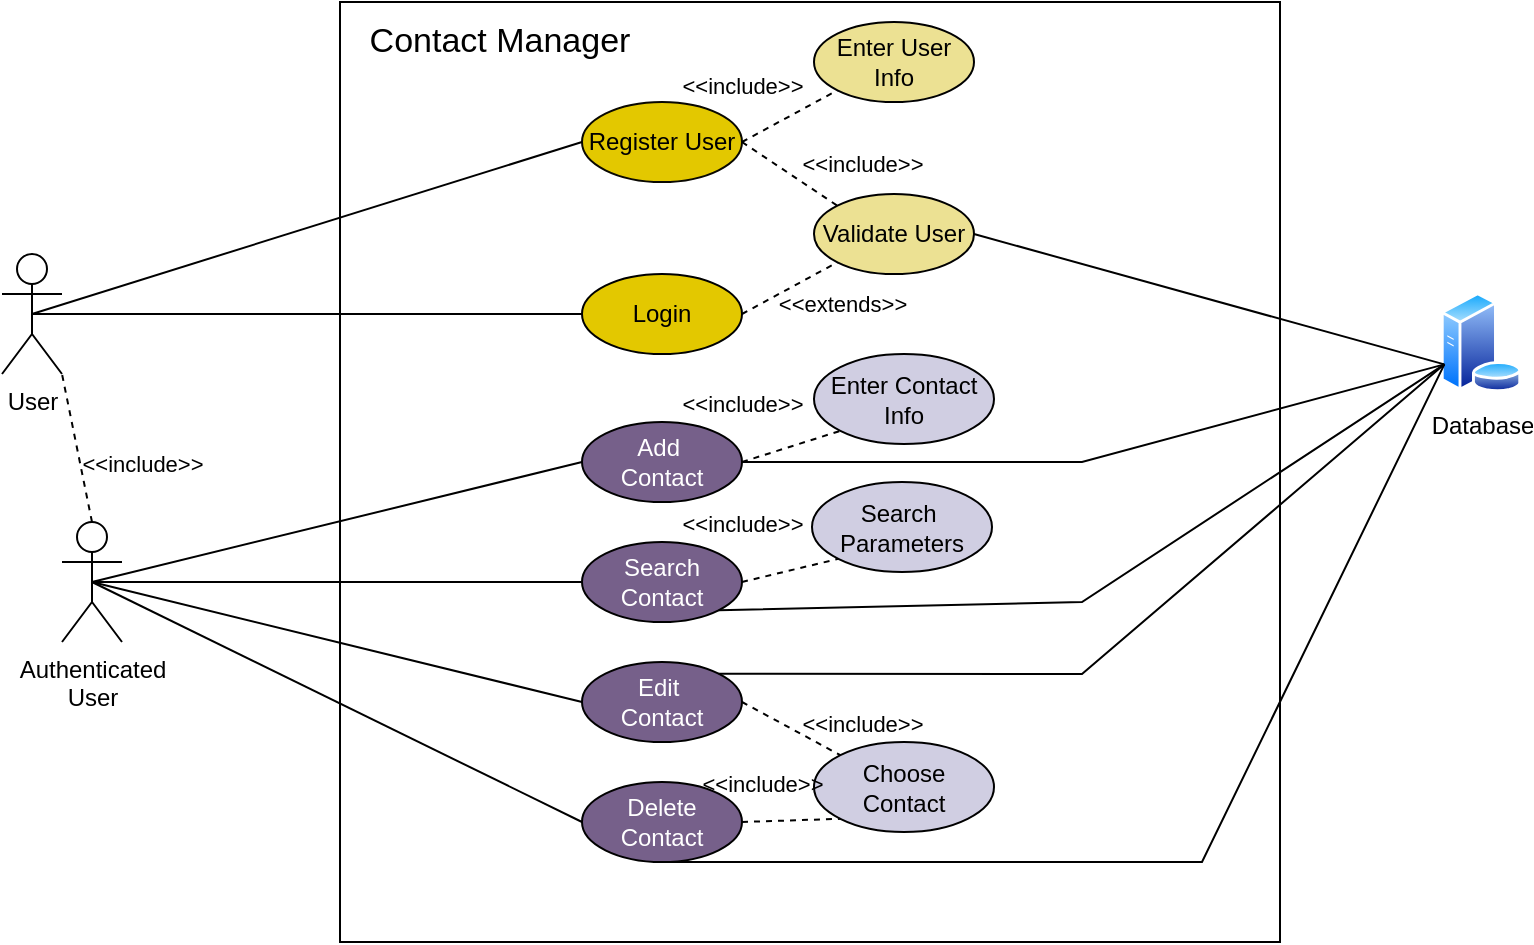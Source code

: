 <mxfile version="28.1.2">
  <diagram name="Page-1" id="9ShDZQBjmOogpMmFfuTc">
    <mxGraphModel dx="1074" dy="745" grid="1" gridSize="10" guides="1" tooltips="1" connect="1" arrows="1" fold="1" page="1" pageScale="1" pageWidth="850" pageHeight="1100" math="0" shadow="0">
      <root>
        <mxCell id="0" />
        <mxCell id="1" parent="0" />
        <mxCell id="Nvel9qnSEQth3nOyBZjf-1" value="" style="whiteSpace=wrap;html=1;aspect=fixed;" vertex="1" parent="1">
          <mxGeometry x="189" y="110" width="470" height="470" as="geometry" />
        </mxCell>
        <mxCell id="Nvel9qnSEQth3nOyBZjf-2" value="User" style="shape=umlActor;verticalLabelPosition=bottom;verticalAlign=top;html=1;outlineConnect=0;" vertex="1" parent="1">
          <mxGeometry x="20" y="236" width="30" height="60" as="geometry" />
        </mxCell>
        <mxCell id="Nvel9qnSEQth3nOyBZjf-3" value="Database" style="image;aspect=fixed;perimeter=ellipsePerimeter;html=1;align=center;shadow=0;dashed=0;spacingTop=3;image=img/lib/active_directory/database_server.svg;" vertex="1" parent="1">
          <mxGeometry x="739" y="255" width="41" height="50" as="geometry" />
        </mxCell>
        <mxCell id="Nvel9qnSEQth3nOyBZjf-4" value="Login" style="ellipse;whiteSpace=wrap;html=1;fillColor=#e3c800;fontColor=#000000;strokeColor=#000000;" vertex="1" parent="1">
          <mxGeometry x="310" y="246" width="80" height="40" as="geometry" />
        </mxCell>
        <mxCell id="Nvel9qnSEQth3nOyBZjf-5" value="Register User" style="ellipse;whiteSpace=wrap;html=1;fillColor=#e3c800;fontColor=#000000;strokeColor=light-dark(#090801, #8d7600);perimeterSpacing=0;" vertex="1" parent="1">
          <mxGeometry x="310" y="160" width="80" height="40" as="geometry" />
        </mxCell>
        <mxCell id="Nvel9qnSEQth3nOyBZjf-7" value="Enter User Info" style="ellipse;whiteSpace=wrap;html=1;fillColor=light-dark(#ece193, #675000);fontColor=#000000;strokeColor=light-dark(#000000, #cbb9dd);" vertex="1" parent="1">
          <mxGeometry x="426" y="120" width="80" height="40" as="geometry" />
        </mxCell>
        <mxCell id="Nvel9qnSEQth3nOyBZjf-13" value="Validate User" style="ellipse;whiteSpace=wrap;html=1;fillColor=light-dark(#ece193, #ededed);strokeColor=light-dark(#000000, #cbb9dd);" vertex="1" parent="1">
          <mxGeometry x="426" y="206" width="80" height="40" as="geometry" />
        </mxCell>
        <mxCell id="Nvel9qnSEQth3nOyBZjf-18" value="&lt;font style=&quot;font-size: 17px;&quot;&gt;Contact Manager&lt;/font&gt;" style="text;html=1;align=center;verticalAlign=middle;whiteSpace=wrap;rounded=0;" vertex="1" parent="1">
          <mxGeometry x="189" y="110" width="160" height="40" as="geometry" />
        </mxCell>
        <mxCell id="Nvel9qnSEQth3nOyBZjf-19" value="Add&amp;nbsp;&lt;div&gt;Contact&lt;span style=&quot;color: rgba(0, 0, 0, 0); font-family: monospace; font-size: 0px; text-align: start; text-wrap-mode: nowrap;&quot;&gt;%3CmxGraphModel%3E%3Croot%3E%3CmxCell%20id%3D%220%22%2F%3E%3CmxCell%20id%3D%221%22%20parent%3D%220%22%2F%3E%3CmxCell%20id%3D%222%22%20value%3D%22Login%22%20style%3D%22ellipse%3BwhiteSpace%3Dwrap%3Bhtml%3D1%3B%22%20vertex%3D%221%22%20parent%3D%221%22%3E%3CmxGeometry%20x%3D%22130%22%20y%3D%22220%22%20width%3D%2280%22%20height%3D%2240%22%20as%3D%22geometry%22%2F%3E%3C%2FmxCell%3E%3C%2Froot%3E%3C%2FmxGraphModel%3E&lt;/span&gt;&lt;/div&gt;" style="ellipse;whiteSpace=wrap;html=1;fillColor=#76608a;fontColor=#ffffff;strokeColor=light-dark(#000000, #cbb9dd);" vertex="1" parent="1">
          <mxGeometry x="310" y="320" width="80" height="40" as="geometry" />
        </mxCell>
        <mxCell id="Nvel9qnSEQth3nOyBZjf-20" value="Edit&amp;nbsp;&lt;div&gt;Contact&lt;/div&gt;" style="ellipse;whiteSpace=wrap;html=1;fillColor=#76608a;fontColor=#ffffff;strokeColor=light-dark(#000000, #cbb9dd);" vertex="1" parent="1">
          <mxGeometry x="310" y="440" width="80" height="40" as="geometry" />
        </mxCell>
        <mxCell id="Nvel9qnSEQth3nOyBZjf-21" value="Delete Contact" style="ellipse;whiteSpace=wrap;html=1;fillColor=#76608a;fontColor=#ffffff;strokeColor=light-dark(#000000, #cbb9dd);" vertex="1" parent="1">
          <mxGeometry x="310" y="500" width="80" height="40" as="geometry" />
        </mxCell>
        <mxCell id="Nvel9qnSEQth3nOyBZjf-27" value="Search&lt;div&gt;Contact&lt;/div&gt;" style="ellipse;whiteSpace=wrap;html=1;fillColor=#76608a;fontColor=#ffffff;strokeColor=light-dark(#000000, #cbb9dd);" vertex="1" parent="1">
          <mxGeometry x="310" y="380" width="80" height="40" as="geometry" />
        </mxCell>
        <mxCell id="Nvel9qnSEQth3nOyBZjf-35" value="" style="endArrow=none;html=1;rounded=0;entryX=0;entryY=0.5;entryDx=0;entryDy=0;exitX=0.5;exitY=0.5;exitDx=0;exitDy=0;exitPerimeter=0;endFill=0;" edge="1" parent="1" source="Nvel9qnSEQth3nOyBZjf-2" target="Nvel9qnSEQth3nOyBZjf-4">
          <mxGeometry width="50" height="50" relative="1" as="geometry">
            <mxPoint x="240" y="320" as="sourcePoint" />
            <mxPoint x="435" y="370" as="targetPoint" />
          </mxGeometry>
        </mxCell>
        <mxCell id="Nvel9qnSEQth3nOyBZjf-40" value="" style="endArrow=none;html=1;rounded=0;exitX=0.5;exitY=0.5;exitDx=0;exitDy=0;exitPerimeter=0;entryX=0;entryY=0.5;entryDx=0;entryDy=0;endFill=0;" edge="1" parent="1" source="Nvel9qnSEQth3nOyBZjf-2" target="Nvel9qnSEQth3nOyBZjf-5">
          <mxGeometry width="50" height="50" relative="1" as="geometry">
            <mxPoint x="420" y="370" as="sourcePoint" />
            <mxPoint x="470" y="320" as="targetPoint" />
          </mxGeometry>
        </mxCell>
        <mxCell id="Nvel9qnSEQth3nOyBZjf-51" value="&amp;lt;&amp;lt;include&amp;gt;&amp;gt;" style="html=1;verticalAlign=bottom;labelBackgroundColor=none;endArrow=none;endFill=0;dashed=1;rounded=0;exitX=1;exitY=0.5;exitDx=0;exitDy=0;entryX=0;entryY=0;entryDx=0;entryDy=0;" edge="1" parent="1" source="Nvel9qnSEQth3nOyBZjf-5" target="Nvel9qnSEQth3nOyBZjf-13">
          <mxGeometry x="1" y="17" width="160" relative="1" as="geometry">
            <mxPoint x="310" y="300" as="sourcePoint" />
            <mxPoint x="470" y="300" as="targetPoint" />
            <mxPoint x="3" y="2" as="offset" />
          </mxGeometry>
        </mxCell>
        <mxCell id="Nvel9qnSEQth3nOyBZjf-52" value="Enter Contact Info" style="ellipse;whiteSpace=wrap;html=1;fillColor=#d0cee2;strokeColor=light-dark(#000000, #cbb9dd);fillStyle=auto;" vertex="1" parent="1">
          <mxGeometry x="426" y="286" width="90" height="45" as="geometry" />
        </mxCell>
        <mxCell id="Nvel9qnSEQth3nOyBZjf-53" value="&amp;lt;&amp;lt;include&amp;gt;&amp;gt;" style="html=1;verticalAlign=bottom;labelBackgroundColor=none;endArrow=none;endFill=0;dashed=1;rounded=0;exitX=1;exitY=0.5;exitDx=0;exitDy=0;entryX=0;entryY=1;entryDx=0;entryDy=0;" edge="1" parent="1" source="Nvel9qnSEQth3nOyBZjf-19" target="Nvel9qnSEQth3nOyBZjf-52">
          <mxGeometry x="-0.766" y="19" width="160" relative="1" as="geometry">
            <mxPoint x="380" y="356" as="sourcePoint" />
            <mxPoint x="428" y="330" as="targetPoint" />
            <mxPoint as="offset" />
          </mxGeometry>
        </mxCell>
        <mxCell id="Nvel9qnSEQth3nOyBZjf-54" value="&amp;lt;&amp;lt;extends&amp;gt;&amp;gt;" style="html=1;verticalAlign=bottom;labelBackgroundColor=none;endArrow=none;endFill=0;dashed=1;rounded=0;exitX=1;exitY=0.5;exitDx=0;exitDy=0;entryX=0;entryY=1;entryDx=0;entryDy=0;" edge="1" parent="1" source="Nvel9qnSEQth3nOyBZjf-4" target="Nvel9qnSEQth3nOyBZjf-13">
          <mxGeometry x="0.55" y="-27" width="160" relative="1" as="geometry">
            <mxPoint x="410" y="346" as="sourcePoint" />
            <mxPoint x="459" y="330" as="targetPoint" />
            <mxPoint as="offset" />
          </mxGeometry>
        </mxCell>
        <mxCell id="Nvel9qnSEQth3nOyBZjf-55" value="&amp;lt;&amp;lt;include&amp;gt;&amp;gt;" style="html=1;verticalAlign=bottom;labelBackgroundColor=none;endArrow=none;endFill=0;dashed=1;rounded=0;exitX=1;exitY=0.5;exitDx=0;exitDy=0;entryX=0;entryY=1;entryDx=0;entryDy=0;" edge="1" parent="1" source="Nvel9qnSEQth3nOyBZjf-5" target="Nvel9qnSEQth3nOyBZjf-7">
          <mxGeometry x="-0.649" y="18" width="160" relative="1" as="geometry">
            <mxPoint x="410" y="190" as="sourcePoint" />
            <mxPoint x="458" y="222" as="targetPoint" />
            <mxPoint y="1" as="offset" />
          </mxGeometry>
        </mxCell>
        <mxCell id="Nvel9qnSEQth3nOyBZjf-56" value="Authenticated&lt;div&gt;User&lt;/div&gt;" style="shape=umlActor;verticalLabelPosition=bottom;verticalAlign=top;html=1;outlineConnect=0;" vertex="1" parent="1">
          <mxGeometry x="50" y="370" width="30" height="60" as="geometry" />
        </mxCell>
        <mxCell id="Nvel9qnSEQth3nOyBZjf-57" value="" style="endArrow=none;html=1;rounded=0;entryX=0;entryY=0.5;entryDx=0;entryDy=0;exitX=0.5;exitY=0.5;exitDx=0;exitDy=0;exitPerimeter=0;strokeColor=default;endFill=0;" edge="1" parent="1" source="Nvel9qnSEQth3nOyBZjf-56" target="Nvel9qnSEQth3nOyBZjf-19">
          <mxGeometry width="50" height="50" relative="1" as="geometry">
            <mxPoint x="140" y="390" as="sourcePoint" />
            <mxPoint x="415" y="390" as="targetPoint" />
          </mxGeometry>
        </mxCell>
        <mxCell id="Nvel9qnSEQth3nOyBZjf-58" value="" style="endArrow=none;html=1;rounded=0;entryX=0;entryY=0.5;entryDx=0;entryDy=0;exitX=0.5;exitY=0.5;exitDx=0;exitDy=0;exitPerimeter=0;endFill=0;" edge="1" parent="1" source="Nvel9qnSEQth3nOyBZjf-56" target="Nvel9qnSEQth3nOyBZjf-27">
          <mxGeometry width="50" height="50" relative="1" as="geometry">
            <mxPoint x="280" y="380" as="sourcePoint" />
            <mxPoint x="555" y="380" as="targetPoint" />
          </mxGeometry>
        </mxCell>
        <mxCell id="Nvel9qnSEQth3nOyBZjf-59" value="" style="endArrow=none;html=1;rounded=0;entryX=0;entryY=0.5;entryDx=0;entryDy=0;exitX=0.5;exitY=0.5;exitDx=0;exitDy=0;exitPerimeter=0;endFill=0;" edge="1" parent="1" source="Nvel9qnSEQth3nOyBZjf-56" target="Nvel9qnSEQth3nOyBZjf-20">
          <mxGeometry width="50" height="50" relative="1" as="geometry">
            <mxPoint x="280" y="430" as="sourcePoint" />
            <mxPoint x="555" y="430" as="targetPoint" />
          </mxGeometry>
        </mxCell>
        <mxCell id="Nvel9qnSEQth3nOyBZjf-60" value="" style="endArrow=none;html=1;rounded=0;entryX=0;entryY=0.5;entryDx=0;entryDy=0;exitX=0.5;exitY=0.5;exitDx=0;exitDy=0;exitPerimeter=0;endFill=0;" edge="1" parent="1" source="Nvel9qnSEQth3nOyBZjf-56" target="Nvel9qnSEQth3nOyBZjf-21">
          <mxGeometry width="50" height="50" relative="1" as="geometry">
            <mxPoint x="300" y="450" as="sourcePoint" />
            <mxPoint x="575" y="450" as="targetPoint" />
          </mxGeometry>
        </mxCell>
        <mxCell id="Nvel9qnSEQth3nOyBZjf-61" value="&amp;lt;&amp;lt;include&amp;gt;&amp;gt;" style="html=1;verticalAlign=bottom;labelBackgroundColor=none;endArrow=none;endFill=0;dashed=1;rounded=0;exitX=0.5;exitY=0;exitDx=0;exitDy=0;entryX=1;entryY=1;entryDx=0;entryDy=0;exitPerimeter=0;entryPerimeter=0;" edge="1" parent="1" source="Nvel9qnSEQth3nOyBZjf-56" target="Nvel9qnSEQth3nOyBZjf-2">
          <mxGeometry x="-0.612" y="-28" width="160" relative="1" as="geometry">
            <mxPoint x="120" y="366" as="sourcePoint" />
            <mxPoint x="168" y="340" as="targetPoint" />
            <mxPoint as="offset" />
          </mxGeometry>
        </mxCell>
        <mxCell id="Nvel9qnSEQth3nOyBZjf-62" value="Search&amp;nbsp;&lt;div&gt;Parameters&lt;/div&gt;" style="ellipse;whiteSpace=wrap;html=1;fillColor=#d0cee2;strokeColor=light-dark(#000000, #cbb9dd);" vertex="1" parent="1">
          <mxGeometry x="425" y="350" width="90" height="45" as="geometry" />
        </mxCell>
        <mxCell id="Nvel9qnSEQth3nOyBZjf-63" value="&amp;lt;&amp;lt;include&amp;gt;&amp;gt;" style="html=1;verticalAlign=bottom;labelBackgroundColor=none;endArrow=none;endFill=0;dashed=1;rounded=0;exitX=1;exitY=0.5;exitDx=0;exitDy=0;entryX=0;entryY=1;entryDx=0;entryDy=0;" edge="1" parent="1" source="Nvel9qnSEQth3nOyBZjf-27" target="Nvel9qnSEQth3nOyBZjf-62">
          <mxGeometry x="-0.803" y="19" width="160" relative="1" as="geometry">
            <mxPoint x="480" y="376" as="sourcePoint" />
            <mxPoint x="529" y="360" as="targetPoint" />
            <mxPoint as="offset" />
          </mxGeometry>
        </mxCell>
        <mxCell id="Nvel9qnSEQth3nOyBZjf-65" value="Choose&lt;div&gt;Contact&lt;/div&gt;" style="ellipse;whiteSpace=wrap;html=1;fillColor=#d0cee2;strokeColor=light-dark(#000000, #cbb9dd);" vertex="1" parent="1">
          <mxGeometry x="426" y="480" width="90" height="45" as="geometry" />
        </mxCell>
        <mxCell id="Nvel9qnSEQth3nOyBZjf-66" value="&amp;lt;&amp;lt;include&amp;gt;&amp;gt;" style="html=1;verticalAlign=bottom;labelBackgroundColor=none;endArrow=none;endFill=0;dashed=1;rounded=0;exitX=1;exitY=0.5;exitDx=0;exitDy=0;entryX=0;entryY=1;entryDx=0;entryDy=0;" edge="1" parent="1" source="Nvel9qnSEQth3nOyBZjf-21" target="Nvel9qnSEQth3nOyBZjf-65">
          <mxGeometry x="-0.574" y="10" width="160" relative="1" as="geometry">
            <mxPoint x="420" y="462" as="sourcePoint" />
            <mxPoint x="469" y="440" as="targetPoint" />
            <mxPoint as="offset" />
          </mxGeometry>
        </mxCell>
        <mxCell id="Nvel9qnSEQth3nOyBZjf-68" value="" style="endArrow=none;html=1;rounded=0;exitX=1;exitY=0.5;exitDx=0;exitDy=0;entryX=0;entryY=0.75;entryDx=0;entryDy=0;endFill=0;" edge="1" parent="1" source="Nvel9qnSEQth3nOyBZjf-13" target="Nvel9qnSEQth3nOyBZjf-3">
          <mxGeometry width="50" height="50" relative="1" as="geometry">
            <mxPoint x="390" y="370" as="sourcePoint" />
            <mxPoint x="440" y="320" as="targetPoint" />
          </mxGeometry>
        </mxCell>
        <mxCell id="Nvel9qnSEQth3nOyBZjf-69" value="" style="endArrow=none;html=1;rounded=0;entryX=0;entryY=0.75;entryDx=0;entryDy=0;endFill=0;" edge="1" parent="1" target="Nvel9qnSEQth3nOyBZjf-3">
          <mxGeometry width="50" height="50" relative="1" as="geometry">
            <mxPoint x="390" y="340" as="sourcePoint" />
            <mxPoint x="440" y="320" as="targetPoint" />
            <Array as="points">
              <mxPoint x="560" y="340" />
            </Array>
          </mxGeometry>
        </mxCell>
        <mxCell id="Nvel9qnSEQth3nOyBZjf-70" value="" style="endArrow=none;html=1;rounded=0;entryX=0;entryY=0.75;entryDx=0;entryDy=0;endFill=0;exitX=1;exitY=1;exitDx=0;exitDy=0;" edge="1" parent="1" source="Nvel9qnSEQth3nOyBZjf-27" target="Nvel9qnSEQth3nOyBZjf-3">
          <mxGeometry width="50" height="50" relative="1" as="geometry">
            <mxPoint x="750" y="590" as="sourcePoint" />
            <mxPoint x="405" y="480" as="targetPoint" />
            <Array as="points">
              <mxPoint x="560" y="410" />
            </Array>
          </mxGeometry>
        </mxCell>
        <mxCell id="Nvel9qnSEQth3nOyBZjf-71" value="" style="endArrow=none;html=1;rounded=0;entryX=0;entryY=0.75;entryDx=0;entryDy=0;exitX=1;exitY=0;exitDx=0;exitDy=0;endFill=0;" edge="1" parent="1" source="Nvel9qnSEQth3nOyBZjf-20" target="Nvel9qnSEQth3nOyBZjf-3">
          <mxGeometry width="50" height="50" relative="1" as="geometry">
            <mxPoint x="550" y="440" as="sourcePoint" />
            <mxPoint x="795" y="440" as="targetPoint" />
            <Array as="points">
              <mxPoint x="560" y="446" />
            </Array>
          </mxGeometry>
        </mxCell>
        <mxCell id="Nvel9qnSEQth3nOyBZjf-72" value="" style="endArrow=none;html=1;rounded=0;entryX=0;entryY=0.75;entryDx=0;entryDy=0;exitX=0.5;exitY=1;exitDx=0;exitDy=0;endFill=0;" edge="1" parent="1" source="Nvel9qnSEQth3nOyBZjf-21" target="Nvel9qnSEQth3nOyBZjf-3">
          <mxGeometry width="50" height="50" relative="1" as="geometry">
            <mxPoint x="390" y="553" as="sourcePoint" />
            <mxPoint x="753" y="370" as="targetPoint" />
            <Array as="points">
              <mxPoint x="620" y="540" />
            </Array>
          </mxGeometry>
        </mxCell>
        <mxCell id="Nvel9qnSEQth3nOyBZjf-74" value="&amp;lt;&amp;lt;include&amp;gt;&amp;gt;" style="html=1;verticalAlign=bottom;labelBackgroundColor=none;endArrow=none;endFill=0;dashed=1;rounded=0;exitX=1;exitY=0.5;exitDx=0;exitDy=0;entryX=0;entryY=0;entryDx=0;entryDy=0;" edge="1" parent="1" source="Nvel9qnSEQth3nOyBZjf-20" target="Nvel9qnSEQth3nOyBZjf-65">
          <mxGeometry x="1" y="13" width="160" relative="1" as="geometry">
            <mxPoint x="400" y="537" as="sourcePoint" />
            <mxPoint x="436" y="520" as="targetPoint" />
            <mxPoint x="5" y="5" as="offset" />
          </mxGeometry>
        </mxCell>
      </root>
    </mxGraphModel>
  </diagram>
</mxfile>
